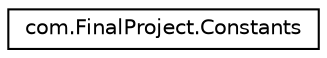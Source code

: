digraph "Graphical Class Hierarchy"
{
 // LATEX_PDF_SIZE
  edge [fontname="Helvetica",fontsize="10",labelfontname="Helvetica",labelfontsize="10"];
  node [fontname="Helvetica",fontsize="10",shape=record];
  rankdir="LR";
  Node0 [label="com.FinalProject.Constants",height=0.2,width=0.4,color="black", fillcolor="white", style="filled",URL="$classcom_1_1FinalProject_1_1Constants.html",tooltip=" "];
}
